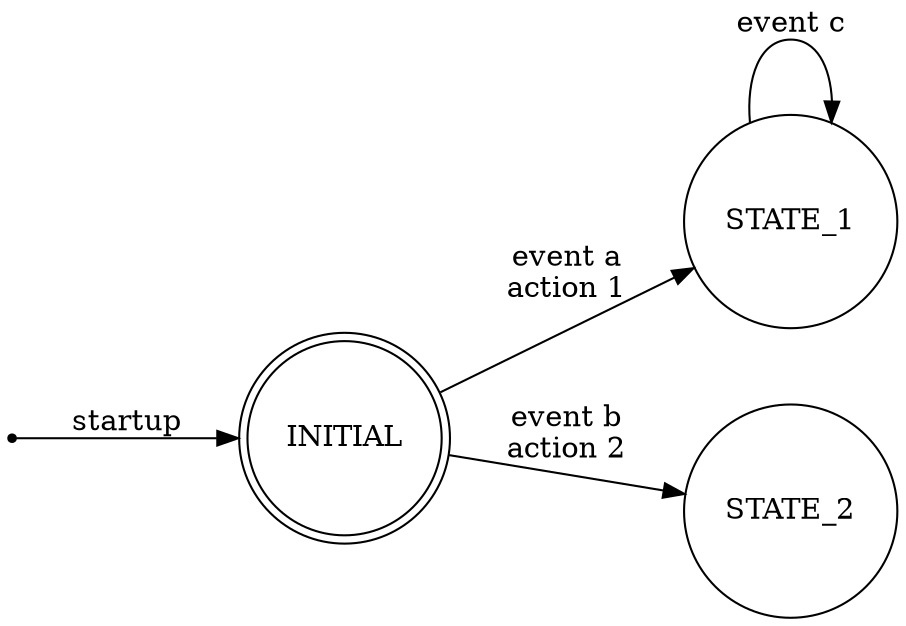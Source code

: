 digraph example08 {
    rankdir=LR;
    ranksep=0.75;
    nodesep=0.5;

    node [shape=point] START;
    node [shape=doublecircle] INITIAL;
    node [shape=circle];

    START -> INITIAL [label="startup"];
    INITIAL -> STATE_1 [label="event a\naction 1"];
    INITIAL -> STATE_2 [label="event b\naction 2"];
    STATE_1 -> STATE_1 [label="event c"];
}
